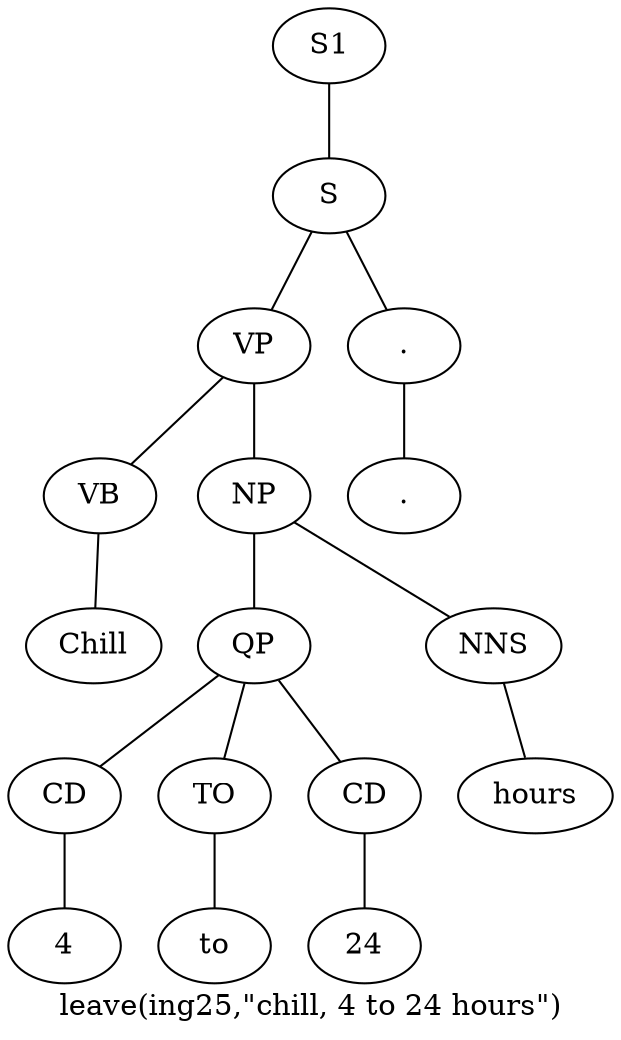 graph SyntaxGraph {
	label = "leave(ing25,\"chill, 4 to 24 hours\")";
	Node0 [label="S1"];
	Node1 [label="S"];
	Node2 [label="VP"];
	Node3 [label="VB"];
	Node4 [label="Chill"];
	Node5 [label="NP"];
	Node6 [label="QP"];
	Node7 [label="CD"];
	Node8 [label="4"];
	Node9 [label="TO"];
	Node10 [label="to"];
	Node11 [label="CD"];
	Node12 [label="24"];
	Node13 [label="NNS"];
	Node14 [label="hours"];
	Node15 [label="."];
	Node16 [label="."];

	Node0 -- Node1;
	Node1 -- Node2;
	Node1 -- Node15;
	Node2 -- Node3;
	Node2 -- Node5;
	Node3 -- Node4;
	Node5 -- Node6;
	Node5 -- Node13;
	Node6 -- Node7;
	Node6 -- Node9;
	Node6 -- Node11;
	Node7 -- Node8;
	Node9 -- Node10;
	Node11 -- Node12;
	Node13 -- Node14;
	Node15 -- Node16;
}